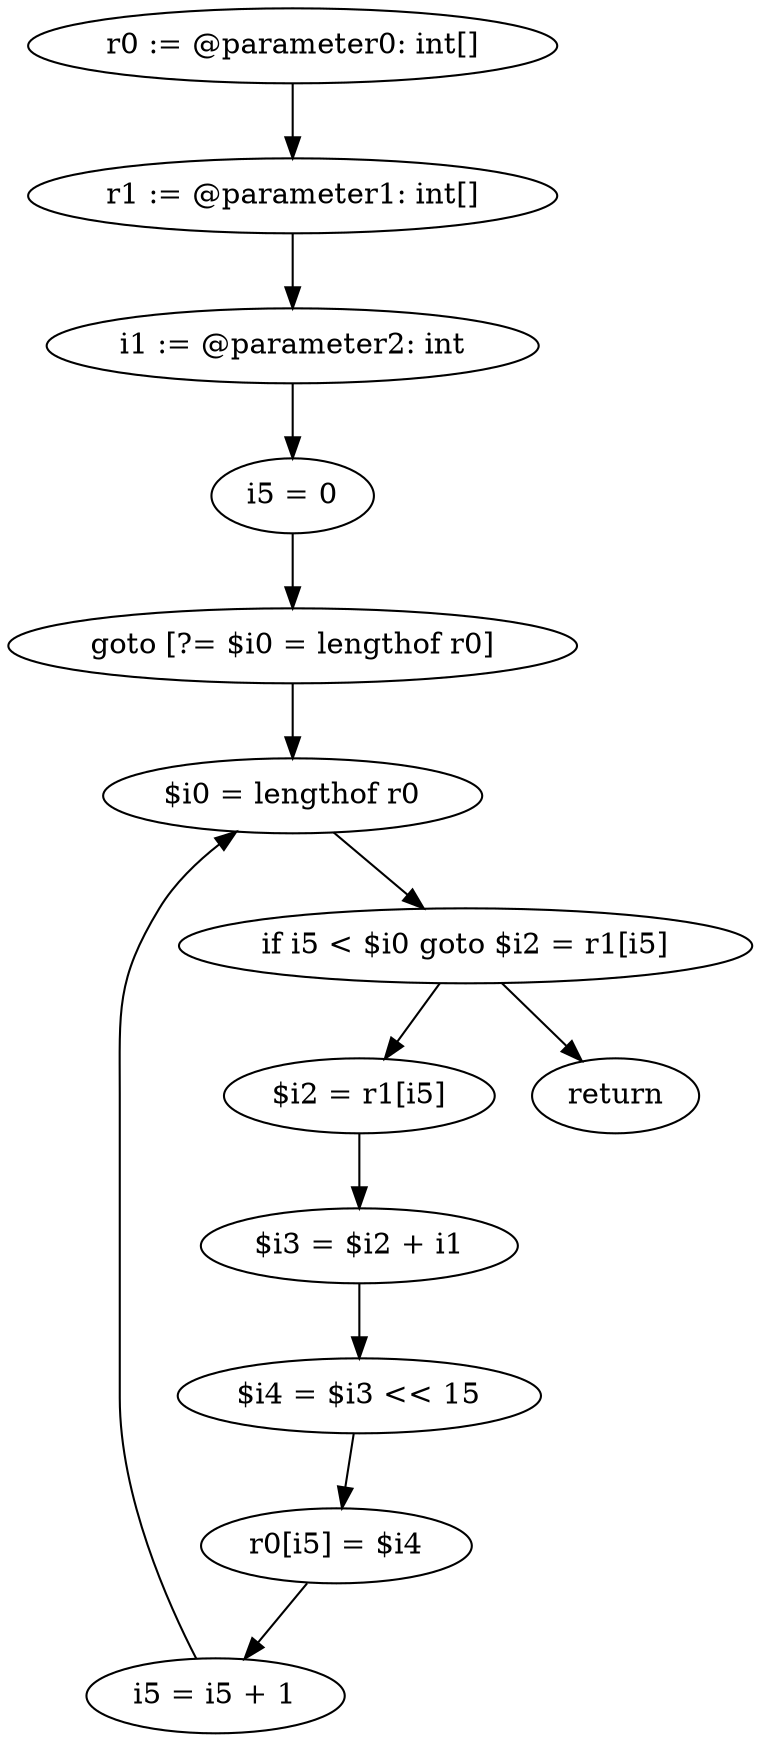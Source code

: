 digraph "unitGraph" {
    "r0 := @parameter0: int[]"
    "r1 := @parameter1: int[]"
    "i1 := @parameter2: int"
    "i5 = 0"
    "goto [?= $i0 = lengthof r0]"
    "$i2 = r1[i5]"
    "$i3 = $i2 + i1"
    "$i4 = $i3 << 15"
    "r0[i5] = $i4"
    "i5 = i5 + 1"
    "$i0 = lengthof r0"
    "if i5 < $i0 goto $i2 = r1[i5]"
    "return"
    "r0 := @parameter0: int[]"->"r1 := @parameter1: int[]";
    "r1 := @parameter1: int[]"->"i1 := @parameter2: int";
    "i1 := @parameter2: int"->"i5 = 0";
    "i5 = 0"->"goto [?= $i0 = lengthof r0]";
    "goto [?= $i0 = lengthof r0]"->"$i0 = lengthof r0";
    "$i2 = r1[i5]"->"$i3 = $i2 + i1";
    "$i3 = $i2 + i1"->"$i4 = $i3 << 15";
    "$i4 = $i3 << 15"->"r0[i5] = $i4";
    "r0[i5] = $i4"->"i5 = i5 + 1";
    "i5 = i5 + 1"->"$i0 = lengthof r0";
    "$i0 = lengthof r0"->"if i5 < $i0 goto $i2 = r1[i5]";
    "if i5 < $i0 goto $i2 = r1[i5]"->"return";
    "if i5 < $i0 goto $i2 = r1[i5]"->"$i2 = r1[i5]";
}
